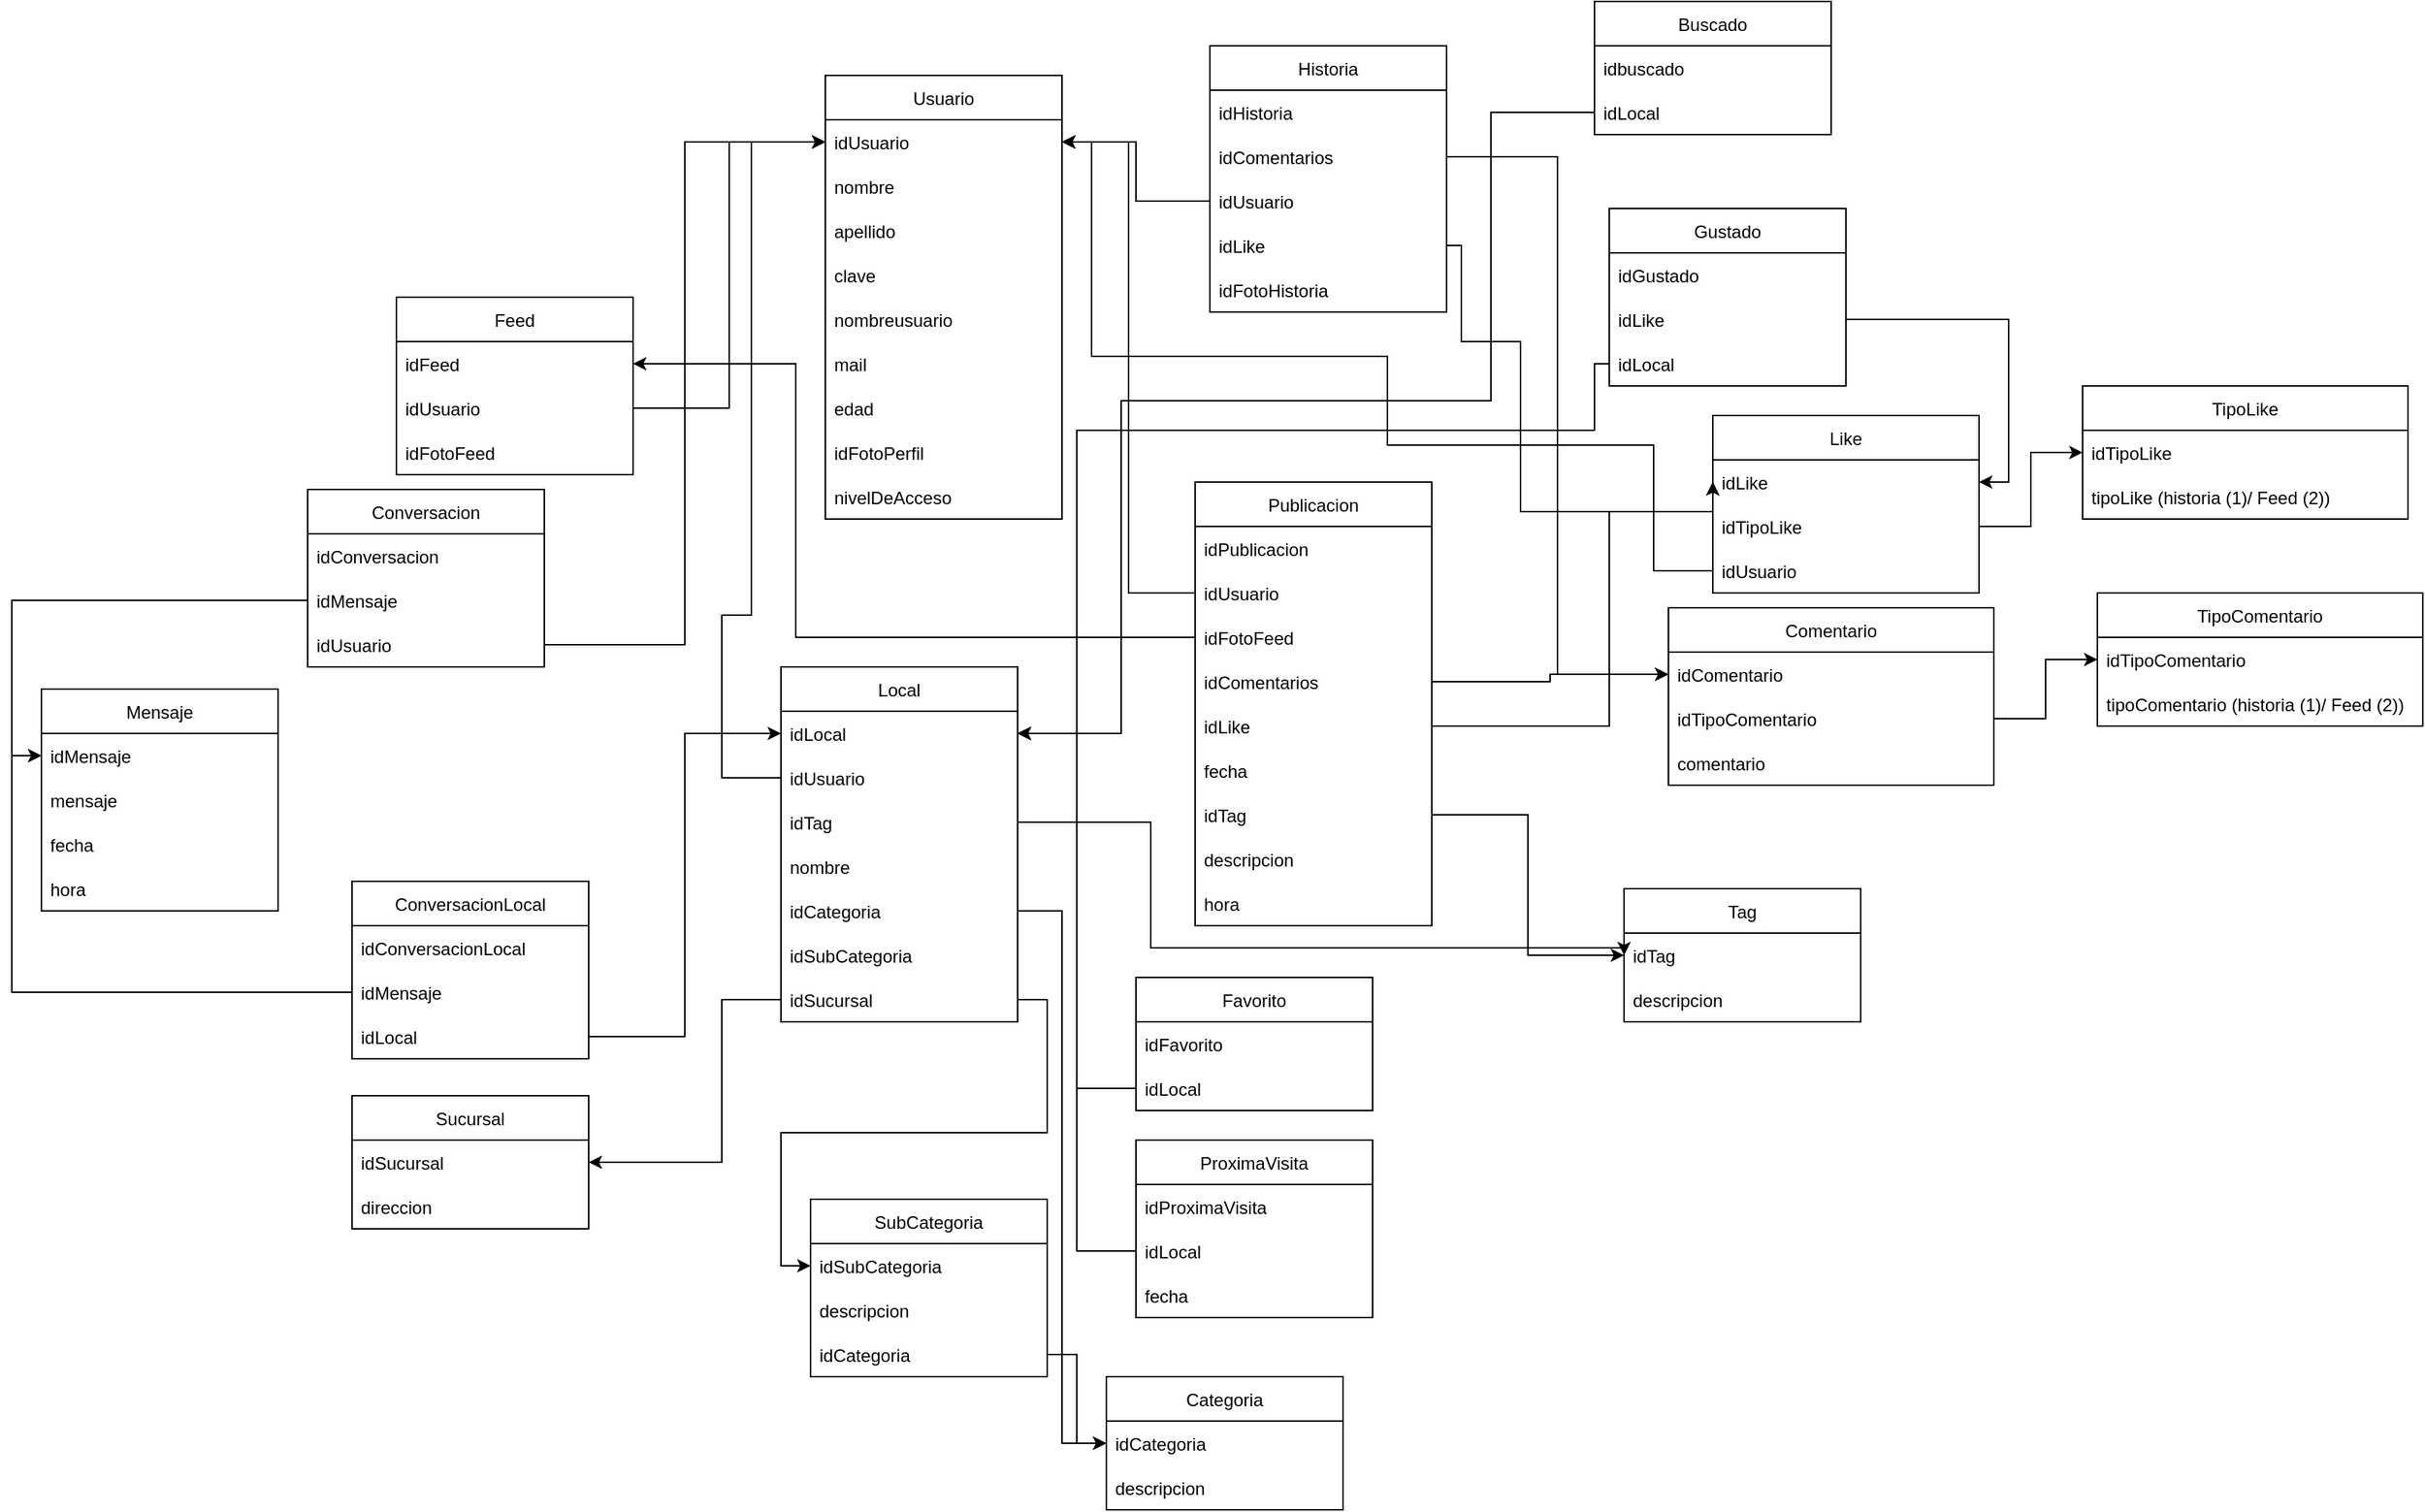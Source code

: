 <mxfile version="20.1.1" type="device"><diagram name="Page-1" id="c4acf3e9-155e-7222-9cf6-157b1a14988f"><mxGraphModel dx="2080" dy="1679" grid="1" gridSize="10" guides="1" tooltips="1" connect="1" arrows="1" fold="1" page="1" pageScale="1" pageWidth="850" pageHeight="1100" background="none" math="0" shadow="0"><root><mxCell id="0"/><mxCell id="1" parent="0"/><mxCell id="tWkPg1-brCucs8bL6KM5-1" value="Usuario" style="swimlane;fontStyle=0;childLayout=stackLayout;horizontal=1;startSize=30;horizontalStack=0;resizeParent=1;resizeParentMax=0;resizeLast=0;collapsible=1;marginBottom=0;" parent="1" vertex="1"><mxGeometry x="40" y="-1040" width="160" height="300" as="geometry"><mxRectangle x="350" y="-60" width="120" height="30" as="alternateBounds"/></mxGeometry></mxCell><mxCell id="tWkPg1-brCucs8bL6KM5-8" value="idUsuario" style="text;strokeColor=none;fillColor=none;align=left;verticalAlign=middle;spacingLeft=4;spacingRight=4;overflow=hidden;points=[[0,0.5],[1,0.5]];portConstraint=eastwest;rotatable=0;" parent="tWkPg1-brCucs8bL6KM5-1" vertex="1"><mxGeometry y="30" width="160" height="30" as="geometry"/></mxCell><mxCell id="tWkPg1-brCucs8bL6KM5-2" value="nombre" style="text;strokeColor=none;fillColor=none;align=left;verticalAlign=middle;spacingLeft=4;spacingRight=4;overflow=hidden;points=[[0,0.5],[1,0.5]];portConstraint=eastwest;rotatable=0;" parent="tWkPg1-brCucs8bL6KM5-1" vertex="1"><mxGeometry y="60" width="160" height="30" as="geometry"/></mxCell><mxCell id="tWkPg1-brCucs8bL6KM5-3" value="apellido" style="text;strokeColor=none;fillColor=none;align=left;verticalAlign=middle;spacingLeft=4;spacingRight=4;overflow=hidden;points=[[0,0.5],[1,0.5]];portConstraint=eastwest;rotatable=0;" parent="tWkPg1-brCucs8bL6KM5-1" vertex="1"><mxGeometry y="90" width="160" height="30" as="geometry"/></mxCell><mxCell id="tWkPg1-brCucs8bL6KM5-5" value="clave" style="text;strokeColor=none;fillColor=none;align=left;verticalAlign=middle;spacingLeft=4;spacingRight=4;overflow=hidden;points=[[0,0.5],[1,0.5]];portConstraint=eastwest;rotatable=0;" parent="tWkPg1-brCucs8bL6KM5-1" vertex="1"><mxGeometry y="120" width="160" height="30" as="geometry"/></mxCell><mxCell id="tWkPg1-brCucs8bL6KM5-6" value="nombreusuario" style="text;strokeColor=none;fillColor=none;align=left;verticalAlign=middle;spacingLeft=4;spacingRight=4;overflow=hidden;points=[[0,0.5],[1,0.5]];portConstraint=eastwest;rotatable=0;" parent="tWkPg1-brCucs8bL6KM5-1" vertex="1"><mxGeometry y="150" width="160" height="30" as="geometry"/></mxCell><mxCell id="tWkPg1-brCucs8bL6KM5-16" value="mail" style="text;strokeColor=none;fillColor=none;align=left;verticalAlign=middle;spacingLeft=4;spacingRight=4;overflow=hidden;points=[[0,0.5],[1,0.5]];portConstraint=eastwest;rotatable=0;" parent="tWkPg1-brCucs8bL6KM5-1" vertex="1"><mxGeometry y="180" width="160" height="30" as="geometry"/></mxCell><mxCell id="tWkPg1-brCucs8bL6KM5-155" value="edad" style="text;strokeColor=none;fillColor=none;align=left;verticalAlign=middle;spacingLeft=4;spacingRight=4;overflow=hidden;points=[[0,0.5],[1,0.5]];portConstraint=eastwest;rotatable=0;" parent="tWkPg1-brCucs8bL6KM5-1" vertex="1"><mxGeometry y="210" width="160" height="30" as="geometry"/></mxCell><mxCell id="tWkPg1-brCucs8bL6KM5-84" value="idFotoPerfil" style="text;strokeColor=none;fillColor=none;align=left;verticalAlign=middle;spacingLeft=4;spacingRight=4;overflow=hidden;points=[[0,0.5],[1,0.5]];portConstraint=eastwest;rotatable=0;" parent="tWkPg1-brCucs8bL6KM5-1" vertex="1"><mxGeometry y="240" width="160" height="30" as="geometry"/></mxCell><mxCell id="tWkPg1-brCucs8bL6KM5-17" value="nivelDeAcceso" style="text;strokeColor=none;fillColor=none;align=left;verticalAlign=middle;spacingLeft=4;spacingRight=4;overflow=hidden;points=[[0,0.5],[1,0.5]];portConstraint=eastwest;rotatable=0;" parent="tWkPg1-brCucs8bL6KM5-1" vertex="1"><mxGeometry y="270" width="160" height="30" as="geometry"/></mxCell><mxCell id="tWkPg1-brCucs8bL6KM5-9" value="Local" style="swimlane;fontStyle=0;childLayout=stackLayout;horizontal=1;startSize=30;horizontalStack=0;resizeParent=1;resizeParentMax=0;resizeLast=0;collapsible=1;marginBottom=0;" parent="1" vertex="1"><mxGeometry x="10" y="-640" width="160" height="240" as="geometry"><mxRectangle x="350" y="-60" width="120" height="30" as="alternateBounds"/></mxGeometry></mxCell><mxCell id="tWkPg1-brCucs8bL6KM5-10" value="idLocal" style="text;strokeColor=none;fillColor=none;align=left;verticalAlign=middle;spacingLeft=4;spacingRight=4;overflow=hidden;points=[[0,0.5],[1,0.5]];portConstraint=eastwest;rotatable=0;" parent="tWkPg1-brCucs8bL6KM5-9" vertex="1"><mxGeometry y="30" width="160" height="30" as="geometry"/></mxCell><mxCell id="tWkPg1-brCucs8bL6KM5-13" value="idUsuario" style="text;strokeColor=none;fillColor=none;align=left;verticalAlign=middle;spacingLeft=4;spacingRight=4;overflow=hidden;points=[[0,0.5],[1,0.5]];portConstraint=eastwest;rotatable=0;" parent="tWkPg1-brCucs8bL6KM5-9" vertex="1"><mxGeometry y="60" width="160" height="30" as="geometry"/></mxCell><mxCell id="tWkPg1-brCucs8bL6KM5-79" value="idTag" style="text;strokeColor=none;fillColor=none;align=left;verticalAlign=middle;spacingLeft=4;spacingRight=4;overflow=hidden;points=[[0,0.5],[1,0.5]];portConstraint=eastwest;rotatable=0;" parent="tWkPg1-brCucs8bL6KM5-9" vertex="1"><mxGeometry y="90" width="160" height="30" as="geometry"/></mxCell><mxCell id="tWkPg1-brCucs8bL6KM5-11" value="nombre" style="text;strokeColor=none;fillColor=none;align=left;verticalAlign=middle;spacingLeft=4;spacingRight=4;overflow=hidden;points=[[0,0.5],[1,0.5]];portConstraint=eastwest;rotatable=0;" parent="tWkPg1-brCucs8bL6KM5-9" vertex="1"><mxGeometry y="120" width="160" height="30" as="geometry"/></mxCell><mxCell id="tWkPg1-brCucs8bL6KM5-14" value="idCategoria" style="text;strokeColor=none;fillColor=none;align=left;verticalAlign=middle;spacingLeft=4;spacingRight=4;overflow=hidden;points=[[0,0.5],[1,0.5]];portConstraint=eastwest;rotatable=0;" parent="tWkPg1-brCucs8bL6KM5-9" vertex="1"><mxGeometry y="150" width="160" height="30" as="geometry"/></mxCell><mxCell id="tWkPg1-brCucs8bL6KM5-138" value="idSubCategoria" style="text;strokeColor=none;fillColor=none;align=left;verticalAlign=middle;spacingLeft=4;spacingRight=4;overflow=hidden;points=[[0,0.5],[1,0.5]];portConstraint=eastwest;rotatable=0;" parent="tWkPg1-brCucs8bL6KM5-9" vertex="1"><mxGeometry y="180" width="160" height="30" as="geometry"/></mxCell><mxCell id="tWkPg1-brCucs8bL6KM5-15" value="idSucursal" style="text;strokeColor=none;fillColor=none;align=left;verticalAlign=middle;spacingLeft=4;spacingRight=4;overflow=hidden;points=[[0,0.5],[1,0.5]];portConstraint=eastwest;rotatable=0;" parent="tWkPg1-brCucs8bL6KM5-9" vertex="1"><mxGeometry y="210" width="160" height="30" as="geometry"/></mxCell><mxCell id="tWkPg1-brCucs8bL6KM5-20" value="Publicacion" style="swimlane;fontStyle=0;childLayout=stackLayout;horizontal=1;startSize=30;horizontalStack=0;resizeParent=1;resizeParentMax=0;resizeLast=0;collapsible=1;marginBottom=0;" parent="1" vertex="1"><mxGeometry x="290" y="-765" width="160" height="300" as="geometry"><mxRectangle x="350" y="-60" width="120" height="30" as="alternateBounds"/></mxGeometry></mxCell><mxCell id="tWkPg1-brCucs8bL6KM5-21" value="idPublicacion" style="text;strokeColor=none;fillColor=none;align=left;verticalAlign=middle;spacingLeft=4;spacingRight=4;overflow=hidden;points=[[0,0.5],[1,0.5]];portConstraint=eastwest;rotatable=0;" parent="tWkPg1-brCucs8bL6KM5-20" vertex="1"><mxGeometry y="30" width="160" height="30" as="geometry"/></mxCell><mxCell id="tWkPg1-brCucs8bL6KM5-46" value="idUsuario" style="text;strokeColor=none;fillColor=none;align=left;verticalAlign=middle;spacingLeft=4;spacingRight=4;overflow=hidden;points=[[0,0.5],[1,0.5]];portConstraint=eastwest;rotatable=0;" parent="tWkPg1-brCucs8bL6KM5-20" vertex="1"><mxGeometry y="60" width="160" height="30" as="geometry"/></mxCell><mxCell id="tWkPg1-brCucs8bL6KM5-27" value="idFotoFeed" style="text;strokeColor=none;fillColor=none;align=left;verticalAlign=middle;spacingLeft=4;spacingRight=4;overflow=hidden;points=[[0,0.5],[1,0.5]];portConstraint=eastwest;rotatable=0;" parent="tWkPg1-brCucs8bL6KM5-20" vertex="1"><mxGeometry y="90" width="160" height="30" as="geometry"/></mxCell><mxCell id="tWkPg1-brCucs8bL6KM5-23" value="idComentarios" style="text;strokeColor=none;fillColor=none;align=left;verticalAlign=middle;spacingLeft=4;spacingRight=4;overflow=hidden;points=[[0,0.5],[1,0.5]];portConstraint=eastwest;rotatable=0;" parent="tWkPg1-brCucs8bL6KM5-20" vertex="1"><mxGeometry y="120" width="160" height="30" as="geometry"/></mxCell><mxCell id="tWkPg1-brCucs8bL6KM5-24" value="idLike" style="text;strokeColor=none;fillColor=none;align=left;verticalAlign=middle;spacingLeft=4;spacingRight=4;overflow=hidden;points=[[0,0.5],[1,0.5]];portConstraint=eastwest;rotatable=0;" parent="tWkPg1-brCucs8bL6KM5-20" vertex="1"><mxGeometry y="150" width="160" height="30" as="geometry"/></mxCell><mxCell id="tWkPg1-brCucs8bL6KM5-77" value="fecha" style="text;strokeColor=none;fillColor=none;align=left;verticalAlign=middle;spacingLeft=4;spacingRight=4;overflow=hidden;points=[[0,0.5],[1,0.5]];portConstraint=eastwest;rotatable=0;" parent="tWkPg1-brCucs8bL6KM5-20" vertex="1"><mxGeometry y="180" width="160" height="30" as="geometry"/></mxCell><mxCell id="tWkPg1-brCucs8bL6KM5-78" value="idTag" style="text;strokeColor=none;fillColor=none;align=left;verticalAlign=middle;spacingLeft=4;spacingRight=4;overflow=hidden;points=[[0,0.5],[1,0.5]];portConstraint=eastwest;rotatable=0;" parent="tWkPg1-brCucs8bL6KM5-20" vertex="1"><mxGeometry y="210" width="160" height="30" as="geometry"/></mxCell><mxCell id="Tu9UJeQKP8LMNkedHeLj-1" value="descripcion" style="text;strokeColor=none;fillColor=none;align=left;verticalAlign=middle;spacingLeft=4;spacingRight=4;overflow=hidden;points=[[0,0.5],[1,0.5]];portConstraint=eastwest;rotatable=0;" vertex="1" parent="tWkPg1-brCucs8bL6KM5-20"><mxGeometry y="240" width="160" height="30" as="geometry"/></mxCell><mxCell id="tWkPg1-brCucs8bL6KM5-76" value="hora" style="text;strokeColor=none;fillColor=none;align=left;verticalAlign=middle;spacingLeft=4;spacingRight=4;overflow=hidden;points=[[0,0.5],[1,0.5]];portConstraint=eastwest;rotatable=0;" parent="tWkPg1-brCucs8bL6KM5-20" vertex="1"><mxGeometry y="270" width="160" height="30" as="geometry"/></mxCell><mxCell id="tWkPg1-brCucs8bL6KM5-28" value="Historia" style="swimlane;fontStyle=0;childLayout=stackLayout;horizontal=1;startSize=30;horizontalStack=0;resizeParent=1;resizeParentMax=0;resizeLast=0;collapsible=1;marginBottom=0;" parent="1" vertex="1"><mxGeometry x="300" y="-1060" width="160" height="180" as="geometry"><mxRectangle x="350" y="-60" width="120" height="30" as="alternateBounds"/></mxGeometry></mxCell><mxCell id="tWkPg1-brCucs8bL6KM5-29" value="idHistoria" style="text;strokeColor=none;fillColor=none;align=left;verticalAlign=middle;spacingLeft=4;spacingRight=4;overflow=hidden;points=[[0,0.5],[1,0.5]];portConstraint=eastwest;rotatable=0;" parent="tWkPg1-brCucs8bL6KM5-28" vertex="1"><mxGeometry y="30" width="160" height="30" as="geometry"/></mxCell><mxCell id="tWkPg1-brCucs8bL6KM5-30" value="idComentarios" style="text;strokeColor=none;fillColor=none;align=left;verticalAlign=middle;spacingLeft=4;spacingRight=4;overflow=hidden;points=[[0,0.5],[1,0.5]];portConstraint=eastwest;rotatable=0;" parent="tWkPg1-brCucs8bL6KM5-28" vertex="1"><mxGeometry y="60" width="160" height="30" as="geometry"/></mxCell><mxCell id="tWkPg1-brCucs8bL6KM5-32" value="idUsuario" style="text;strokeColor=none;fillColor=none;align=left;verticalAlign=middle;spacingLeft=4;spacingRight=4;overflow=hidden;points=[[0,0.5],[1,0.5]];portConstraint=eastwest;rotatable=0;" parent="tWkPg1-brCucs8bL6KM5-28" vertex="1"><mxGeometry y="90" width="160" height="30" as="geometry"/></mxCell><mxCell id="tWkPg1-brCucs8bL6KM5-47" value="idLike" style="text;strokeColor=none;fillColor=none;align=left;verticalAlign=middle;spacingLeft=4;spacingRight=4;overflow=hidden;points=[[0,0.5],[1,0.5]];portConstraint=eastwest;rotatable=0;" parent="tWkPg1-brCucs8bL6KM5-28" vertex="1"><mxGeometry y="120" width="160" height="30" as="geometry"/></mxCell><mxCell id="tWkPg1-brCucs8bL6KM5-36" value="idFotoHistoria" style="text;strokeColor=none;fillColor=none;align=left;verticalAlign=middle;spacingLeft=4;spacingRight=4;overflow=hidden;points=[[0,0.5],[1,0.5]];portConstraint=eastwest;rotatable=0;" parent="tWkPg1-brCucs8bL6KM5-28" vertex="1"><mxGeometry y="150" width="160" height="30" as="geometry"/></mxCell><mxCell id="tWkPg1-brCucs8bL6KM5-37" value="Favorito" style="swimlane;fontStyle=0;childLayout=stackLayout;horizontal=1;startSize=30;horizontalStack=0;resizeParent=1;resizeParentMax=0;resizeLast=0;collapsible=1;marginBottom=0;" parent="1" vertex="1"><mxGeometry x="250" y="-430" width="160" height="90" as="geometry"><mxRectangle x="350" y="-60" width="120" height="30" as="alternateBounds"/></mxGeometry></mxCell><mxCell id="tWkPg1-brCucs8bL6KM5-38" value="idFavorito" style="text;strokeColor=none;fillColor=none;align=left;verticalAlign=middle;spacingLeft=4;spacingRight=4;overflow=hidden;points=[[0,0.5],[1,0.5]];portConstraint=eastwest;rotatable=0;" parent="tWkPg1-brCucs8bL6KM5-37" vertex="1"><mxGeometry y="30" width="160" height="30" as="geometry"/></mxCell><mxCell id="tWkPg1-brCucs8bL6KM5-39" value="idLocal" style="text;strokeColor=none;fillColor=none;align=left;verticalAlign=middle;spacingLeft=4;spacingRight=4;overflow=hidden;points=[[0,0.5],[1,0.5]];portConstraint=eastwest;rotatable=0;" parent="tWkPg1-brCucs8bL6KM5-37" vertex="1"><mxGeometry y="60" width="160" height="30" as="geometry"/></mxCell><mxCell id="tWkPg1-brCucs8bL6KM5-48" value="Like" style="swimlane;fontStyle=0;childLayout=stackLayout;horizontal=1;startSize=30;horizontalStack=0;resizeParent=1;resizeParentMax=0;resizeLast=0;collapsible=1;marginBottom=0;" parent="1" vertex="1"><mxGeometry x="640" y="-810" width="180" height="120" as="geometry"><mxRectangle x="350" y="-60" width="120" height="30" as="alternateBounds"/></mxGeometry></mxCell><mxCell id="tWkPg1-brCucs8bL6KM5-49" value="idLike" style="text;strokeColor=none;fillColor=none;align=left;verticalAlign=middle;spacingLeft=4;spacingRight=4;overflow=hidden;points=[[0,0.5],[1,0.5]];portConstraint=eastwest;rotatable=0;" parent="tWkPg1-brCucs8bL6KM5-48" vertex="1"><mxGeometry y="30" width="180" height="30" as="geometry"/></mxCell><mxCell id="tWkPg1-brCucs8bL6KM5-53" value="idTipoLike" style="text;strokeColor=none;fillColor=none;align=left;verticalAlign=middle;spacingLeft=4;spacingRight=4;overflow=hidden;points=[[0,0.5],[1,0.5]];portConstraint=eastwest;rotatable=0;" parent="tWkPg1-brCucs8bL6KM5-48" vertex="1"><mxGeometry y="60" width="180" height="30" as="geometry"/></mxCell><mxCell id="Tu9UJeQKP8LMNkedHeLj-5" value="idUsuario" style="text;strokeColor=none;fillColor=none;align=left;verticalAlign=middle;spacingLeft=4;spacingRight=4;overflow=hidden;points=[[0,0.5],[1,0.5]];portConstraint=eastwest;rotatable=0;" vertex="1" parent="tWkPg1-brCucs8bL6KM5-48"><mxGeometry y="90" width="180" height="30" as="geometry"/></mxCell><mxCell id="tWkPg1-brCucs8bL6KM5-54" value="Comentario" style="swimlane;fontStyle=0;childLayout=stackLayout;horizontal=1;startSize=30;horizontalStack=0;resizeParent=1;resizeParentMax=0;resizeLast=0;collapsible=1;marginBottom=0;" parent="1" vertex="1"><mxGeometry x="610" y="-680" width="220" height="120" as="geometry"><mxRectangle x="350" y="-60" width="120" height="30" as="alternateBounds"/></mxGeometry></mxCell><mxCell id="tWkPg1-brCucs8bL6KM5-55" value="idComentario" style="text;strokeColor=none;fillColor=none;align=left;verticalAlign=middle;spacingLeft=4;spacingRight=4;overflow=hidden;points=[[0,0.5],[1,0.5]];portConstraint=eastwest;rotatable=0;" parent="tWkPg1-brCucs8bL6KM5-54" vertex="1"><mxGeometry y="30" width="220" height="30" as="geometry"/></mxCell><mxCell id="tWkPg1-brCucs8bL6KM5-110" value="idTipoComentario" style="text;strokeColor=none;fillColor=none;align=left;verticalAlign=middle;spacingLeft=4;spacingRight=4;overflow=hidden;points=[[0,0.5],[1,0.5]];portConstraint=eastwest;rotatable=0;" parent="tWkPg1-brCucs8bL6KM5-54" vertex="1"><mxGeometry y="60" width="220" height="30" as="geometry"/></mxCell><mxCell id="tWkPg1-brCucs8bL6KM5-116" value="comentario" style="text;strokeColor=none;fillColor=none;align=left;verticalAlign=middle;spacingLeft=4;spacingRight=4;overflow=hidden;points=[[0,0.5],[1,0.5]];portConstraint=eastwest;rotatable=0;" parent="tWkPg1-brCucs8bL6KM5-54" vertex="1"><mxGeometry y="90" width="220" height="30" as="geometry"/></mxCell><mxCell id="tWkPg1-brCucs8bL6KM5-57" value="Mensaje" style="swimlane;fontStyle=0;childLayout=stackLayout;horizontal=1;startSize=30;horizontalStack=0;resizeParent=1;resizeParentMax=0;resizeLast=0;collapsible=1;marginBottom=0;" parent="1" vertex="1"><mxGeometry x="-490" y="-625" width="160" height="150" as="geometry"><mxRectangle x="350" y="-60" width="120" height="30" as="alternateBounds"/></mxGeometry></mxCell><mxCell id="tWkPg1-brCucs8bL6KM5-58" value="idMensaje" style="text;strokeColor=none;fillColor=none;align=left;verticalAlign=middle;spacingLeft=4;spacingRight=4;overflow=hidden;points=[[0,0.5],[1,0.5]];portConstraint=eastwest;rotatable=0;" parent="tWkPg1-brCucs8bL6KM5-57" vertex="1"><mxGeometry y="30" width="160" height="30" as="geometry"/></mxCell><mxCell id="Tu9UJeQKP8LMNkedHeLj-7" value="mensaje" style="text;strokeColor=none;fillColor=none;align=left;verticalAlign=middle;spacingLeft=4;spacingRight=4;overflow=hidden;points=[[0,0.5],[1,0.5]];portConstraint=eastwest;rotatable=0;" vertex="1" parent="tWkPg1-brCucs8bL6KM5-57"><mxGeometry y="60" width="160" height="30" as="geometry"/></mxCell><mxCell id="Tu9UJeQKP8LMNkedHeLj-8" value="fecha" style="text;strokeColor=none;fillColor=none;align=left;verticalAlign=middle;spacingLeft=4;spacingRight=4;overflow=hidden;points=[[0,0.5],[1,0.5]];portConstraint=eastwest;rotatable=0;" vertex="1" parent="tWkPg1-brCucs8bL6KM5-57"><mxGeometry y="90" width="160" height="30" as="geometry"/></mxCell><mxCell id="tWkPg1-brCucs8bL6KM5-59" value="hora" style="text;strokeColor=none;fillColor=none;align=left;verticalAlign=middle;spacingLeft=4;spacingRight=4;overflow=hidden;points=[[0,0.5],[1,0.5]];portConstraint=eastwest;rotatable=0;" parent="tWkPg1-brCucs8bL6KM5-57" vertex="1"><mxGeometry y="120" width="160" height="30" as="geometry"/></mxCell><mxCell id="tWkPg1-brCucs8bL6KM5-64" value="Conversacion" style="swimlane;fontStyle=0;childLayout=stackLayout;horizontal=1;startSize=30;horizontalStack=0;resizeParent=1;resizeParentMax=0;resizeLast=0;collapsible=1;marginBottom=0;" parent="1" vertex="1"><mxGeometry x="-310" y="-760" width="160" height="120" as="geometry"><mxRectangle x="350" y="-60" width="120" height="30" as="alternateBounds"/></mxGeometry></mxCell><mxCell id="tWkPg1-brCucs8bL6KM5-65" value="idConversacion" style="text;strokeColor=none;fillColor=none;align=left;verticalAlign=middle;spacingLeft=4;spacingRight=4;overflow=hidden;points=[[0,0.5],[1,0.5]];portConstraint=eastwest;rotatable=0;" parent="tWkPg1-brCucs8bL6KM5-64" vertex="1"><mxGeometry y="30" width="160" height="30" as="geometry"/></mxCell><mxCell id="tWkPg1-brCucs8bL6KM5-67" value="idMensaje" style="text;strokeColor=none;fillColor=none;align=left;verticalAlign=middle;spacingLeft=4;spacingRight=4;overflow=hidden;points=[[0,0.5],[1,0.5]];portConstraint=eastwest;rotatable=0;" parent="tWkPg1-brCucs8bL6KM5-64" vertex="1"><mxGeometry y="60" width="160" height="30" as="geometry"/></mxCell><mxCell id="tWkPg1-brCucs8bL6KM5-66" value="idUsuario" style="text;strokeColor=none;fillColor=none;align=left;verticalAlign=middle;spacingLeft=4;spacingRight=4;overflow=hidden;points=[[0,0.5],[1,0.5]];portConstraint=eastwest;rotatable=0;" parent="tWkPg1-brCucs8bL6KM5-64" vertex="1"><mxGeometry y="90" width="160" height="30" as="geometry"/></mxCell><mxCell id="tWkPg1-brCucs8bL6KM5-68" value="ConversacionLocal" style="swimlane;fontStyle=0;childLayout=stackLayout;horizontal=1;startSize=30;horizontalStack=0;resizeParent=1;resizeParentMax=0;resizeLast=0;collapsible=1;marginBottom=0;" parent="1" vertex="1"><mxGeometry x="-280" y="-495" width="160" height="120" as="geometry"><mxRectangle x="350" y="-60" width="120" height="30" as="alternateBounds"/></mxGeometry></mxCell><mxCell id="tWkPg1-brCucs8bL6KM5-69" value="idConversacionLocal" style="text;strokeColor=none;fillColor=none;align=left;verticalAlign=middle;spacingLeft=4;spacingRight=4;overflow=hidden;points=[[0,0.5],[1,0.5]];portConstraint=eastwest;rotatable=0;" parent="tWkPg1-brCucs8bL6KM5-68" vertex="1"><mxGeometry y="30" width="160" height="30" as="geometry"/></mxCell><mxCell id="tWkPg1-brCucs8bL6KM5-70" value="idMensaje" style="text;strokeColor=none;fillColor=none;align=left;verticalAlign=middle;spacingLeft=4;spacingRight=4;overflow=hidden;points=[[0,0.5],[1,0.5]];portConstraint=eastwest;rotatable=0;" parent="tWkPg1-brCucs8bL6KM5-68" vertex="1"><mxGeometry y="60" width="160" height="30" as="geometry"/></mxCell><mxCell id="tWkPg1-brCucs8bL6KM5-71" value="idLocal" style="text;strokeColor=none;fillColor=none;align=left;verticalAlign=middle;spacingLeft=4;spacingRight=4;overflow=hidden;points=[[0,0.5],[1,0.5]];portConstraint=eastwest;rotatable=0;" parent="tWkPg1-brCucs8bL6KM5-68" vertex="1"><mxGeometry y="90" width="160" height="30" as="geometry"/></mxCell><mxCell id="tWkPg1-brCucs8bL6KM5-72" value="ProximaVisita" style="swimlane;fontStyle=0;childLayout=stackLayout;horizontal=1;startSize=30;horizontalStack=0;resizeParent=1;resizeParentMax=0;resizeLast=0;collapsible=1;marginBottom=0;" parent="1" vertex="1"><mxGeometry x="250" y="-320" width="160" height="120" as="geometry"><mxRectangle x="350" y="-60" width="120" height="30" as="alternateBounds"/></mxGeometry></mxCell><mxCell id="tWkPg1-brCucs8bL6KM5-73" value="idProximaVisita" style="text;strokeColor=none;fillColor=none;align=left;verticalAlign=middle;spacingLeft=4;spacingRight=4;overflow=hidden;points=[[0,0.5],[1,0.5]];portConstraint=eastwest;rotatable=0;" parent="tWkPg1-brCucs8bL6KM5-72" vertex="1"><mxGeometry y="30" width="160" height="30" as="geometry"/></mxCell><mxCell id="tWkPg1-brCucs8bL6KM5-74" value="idLocal" style="text;strokeColor=none;fillColor=none;align=left;verticalAlign=middle;spacingLeft=4;spacingRight=4;overflow=hidden;points=[[0,0.5],[1,0.5]];portConstraint=eastwest;rotatable=0;" parent="tWkPg1-brCucs8bL6KM5-72" vertex="1"><mxGeometry y="60" width="160" height="30" as="geometry"/></mxCell><mxCell id="tWkPg1-brCucs8bL6KM5-75" value="fecha" style="text;strokeColor=none;fillColor=none;align=left;verticalAlign=middle;spacingLeft=4;spacingRight=4;overflow=hidden;points=[[0,0.5],[1,0.5]];portConstraint=eastwest;rotatable=0;" parent="tWkPg1-brCucs8bL6KM5-72" vertex="1"><mxGeometry y="90" width="160" height="30" as="geometry"/></mxCell><mxCell id="tWkPg1-brCucs8bL6KM5-80" value="Feed" style="swimlane;fontStyle=0;childLayout=stackLayout;horizontal=1;startSize=30;horizontalStack=0;resizeParent=1;resizeParentMax=0;resizeLast=0;collapsible=1;marginBottom=0;" parent="1" vertex="1"><mxGeometry x="-250" y="-890" width="160" height="120" as="geometry"><mxRectangle x="350" y="-60" width="120" height="30" as="alternateBounds"/></mxGeometry></mxCell><mxCell id="tWkPg1-brCucs8bL6KM5-81" value="idFeed" style="text;strokeColor=none;fillColor=none;align=left;verticalAlign=middle;spacingLeft=4;spacingRight=4;overflow=hidden;points=[[0,0.5],[1,0.5]];portConstraint=eastwest;rotatable=0;" parent="tWkPg1-brCucs8bL6KM5-80" vertex="1"><mxGeometry y="30" width="160" height="30" as="geometry"/></mxCell><mxCell id="tWkPg1-brCucs8bL6KM5-82" value="idUsuario" style="text;strokeColor=none;fillColor=none;align=left;verticalAlign=middle;spacingLeft=4;spacingRight=4;overflow=hidden;points=[[0,0.5],[1,0.5]];portConstraint=eastwest;rotatable=0;" parent="tWkPg1-brCucs8bL6KM5-80" vertex="1"><mxGeometry y="60" width="160" height="30" as="geometry"/></mxCell><mxCell id="tWkPg1-brCucs8bL6KM5-85" value="idFotoFeed" style="text;strokeColor=none;fillColor=none;align=left;verticalAlign=middle;spacingLeft=4;spacingRight=4;overflow=hidden;points=[[0,0.5],[1,0.5]];portConstraint=eastwest;rotatable=0;" parent="tWkPg1-brCucs8bL6KM5-80" vertex="1"><mxGeometry y="90" width="160" height="30" as="geometry"/></mxCell><mxCell id="tWkPg1-brCucs8bL6KM5-86" value="Categoria" style="swimlane;fontStyle=0;childLayout=stackLayout;horizontal=1;startSize=30;horizontalStack=0;resizeParent=1;resizeParentMax=0;resizeLast=0;collapsible=1;marginBottom=0;" parent="1" vertex="1"><mxGeometry x="230" y="-160" width="160" height="90" as="geometry"><mxRectangle x="350" y="-60" width="120" height="30" as="alternateBounds"/></mxGeometry></mxCell><mxCell id="tWkPg1-brCucs8bL6KM5-87" value="idCategoria" style="text;strokeColor=none;fillColor=none;align=left;verticalAlign=middle;spacingLeft=4;spacingRight=4;overflow=hidden;points=[[0,0.5],[1,0.5]];portConstraint=eastwest;rotatable=0;" parent="tWkPg1-brCucs8bL6KM5-86" vertex="1"><mxGeometry y="30" width="160" height="30" as="geometry"/></mxCell><mxCell id="tWkPg1-brCucs8bL6KM5-88" value="descripcion" style="text;strokeColor=none;fillColor=none;align=left;verticalAlign=middle;spacingLeft=4;spacingRight=4;overflow=hidden;points=[[0,0.5],[1,0.5]];portConstraint=eastwest;rotatable=0;" parent="tWkPg1-brCucs8bL6KM5-86" vertex="1"><mxGeometry y="60" width="160" height="30" as="geometry"/></mxCell><mxCell id="tWkPg1-brCucs8bL6KM5-90" value="SubCategoria" style="swimlane;fontStyle=0;childLayout=stackLayout;horizontal=1;startSize=30;horizontalStack=0;resizeParent=1;resizeParentMax=0;resizeLast=0;collapsible=1;marginBottom=0;" parent="1" vertex="1"><mxGeometry x="30" y="-280" width="160" height="120" as="geometry"><mxRectangle x="350" y="-60" width="120" height="30" as="alternateBounds"/></mxGeometry></mxCell><mxCell id="tWkPg1-brCucs8bL6KM5-91" value="idSubCategoria" style="text;strokeColor=none;fillColor=none;align=left;verticalAlign=middle;spacingLeft=4;spacingRight=4;overflow=hidden;points=[[0,0.5],[1,0.5]];portConstraint=eastwest;rotatable=0;" parent="tWkPg1-brCucs8bL6KM5-90" vertex="1"><mxGeometry y="30" width="160" height="30" as="geometry"/></mxCell><mxCell id="tWkPg1-brCucs8bL6KM5-92" value="descripcion" style="text;strokeColor=none;fillColor=none;align=left;verticalAlign=middle;spacingLeft=4;spacingRight=4;overflow=hidden;points=[[0,0.5],[1,0.5]];portConstraint=eastwest;rotatable=0;" parent="tWkPg1-brCucs8bL6KM5-90" vertex="1"><mxGeometry y="60" width="160" height="30" as="geometry"/></mxCell><mxCell id="Tu9UJeQKP8LMNkedHeLj-2" value="idCategoria" style="text;strokeColor=none;fillColor=none;align=left;verticalAlign=middle;spacingLeft=4;spacingRight=4;overflow=hidden;points=[[0,0.5],[1,0.5]];portConstraint=eastwest;rotatable=0;" vertex="1" parent="tWkPg1-brCucs8bL6KM5-90"><mxGeometry y="90" width="160" height="30" as="geometry"/></mxCell><mxCell id="tWkPg1-brCucs8bL6KM5-93" style="edgeStyle=orthogonalEdgeStyle;rounded=0;orthogonalLoop=1;jettySize=auto;html=1;entryX=0;entryY=0.5;entryDx=0;entryDy=0;" parent="1" source="tWkPg1-brCucs8bL6KM5-67" target="tWkPg1-brCucs8bL6KM5-58" edge="1"><mxGeometry relative="1" as="geometry"/></mxCell><mxCell id="tWkPg1-brCucs8bL6KM5-94" style="edgeStyle=orthogonalEdgeStyle;rounded=0;orthogonalLoop=1;jettySize=auto;html=1;entryX=0;entryY=0.5;entryDx=0;entryDy=0;exitX=1;exitY=0.5;exitDx=0;exitDy=0;" parent="1" source="tWkPg1-brCucs8bL6KM5-66" target="tWkPg1-brCucs8bL6KM5-8" edge="1"><mxGeometry relative="1" as="geometry"/></mxCell><mxCell id="tWkPg1-brCucs8bL6KM5-95" style="edgeStyle=orthogonalEdgeStyle;rounded=0;orthogonalLoop=1;jettySize=auto;html=1;entryX=0;entryY=0.5;entryDx=0;entryDy=0;" parent="1" source="tWkPg1-brCucs8bL6KM5-14" target="tWkPg1-brCucs8bL6KM5-86" edge="1"><mxGeometry relative="1" as="geometry"/></mxCell><mxCell id="tWkPg1-brCucs8bL6KM5-96" style="edgeStyle=orthogonalEdgeStyle;rounded=0;orthogonalLoop=1;jettySize=auto;html=1;" parent="1" source="tWkPg1-brCucs8bL6KM5-15" target="tWkPg1-brCucs8bL6KM5-91" edge="1"><mxGeometry relative="1" as="geometry"/></mxCell><mxCell id="tWkPg1-brCucs8bL6KM5-97" style="edgeStyle=orthogonalEdgeStyle;rounded=0;orthogonalLoop=1;jettySize=auto;html=1;entryX=0;entryY=0.5;entryDx=0;entryDy=0;" parent="1" source="tWkPg1-brCucs8bL6KM5-13" target="tWkPg1-brCucs8bL6KM5-8" edge="1"><mxGeometry relative="1" as="geometry"><Array as="points"><mxPoint x="-30" y="-565"/><mxPoint x="-30" y="-675"/><mxPoint x="-10" y="-675"/><mxPoint x="-10" y="-995"/></Array></mxGeometry></mxCell><mxCell id="tWkPg1-brCucs8bL6KM5-98" style="edgeStyle=orthogonalEdgeStyle;rounded=0;orthogonalLoop=1;jettySize=auto;html=1;entryX=1;entryY=0.5;entryDx=0;entryDy=0;" parent="1" source="tWkPg1-brCucs8bL6KM5-32" target="tWkPg1-brCucs8bL6KM5-8" edge="1"><mxGeometry relative="1" as="geometry"/></mxCell><mxCell id="tWkPg1-brCucs8bL6KM5-100" style="edgeStyle=orthogonalEdgeStyle;rounded=0;orthogonalLoop=1;jettySize=auto;html=1;entryX=0;entryY=0.5;entryDx=0;entryDy=0;exitX=1;exitY=0.5;exitDx=0;exitDy=0;" parent="1" source="tWkPg1-brCucs8bL6KM5-82" target="tWkPg1-brCucs8bL6KM5-8" edge="1"><mxGeometry relative="1" as="geometry"/></mxCell><mxCell id="tWkPg1-brCucs8bL6KM5-101" style="edgeStyle=orthogonalEdgeStyle;rounded=0;orthogonalLoop=1;jettySize=auto;html=1;" parent="1" source="tWkPg1-brCucs8bL6KM5-71" target="tWkPg1-brCucs8bL6KM5-10" edge="1"><mxGeometry relative="1" as="geometry"/></mxCell><mxCell id="tWkPg1-brCucs8bL6KM5-102" style="edgeStyle=orthogonalEdgeStyle;rounded=0;orthogonalLoop=1;jettySize=auto;html=1;entryX=0;entryY=0.5;entryDx=0;entryDy=0;" parent="1" source="tWkPg1-brCucs8bL6KM5-70" target="tWkPg1-brCucs8bL6KM5-58" edge="1"><mxGeometry relative="1" as="geometry"/></mxCell><mxCell id="tWkPg1-brCucs8bL6KM5-104" style="edgeStyle=orthogonalEdgeStyle;rounded=0;orthogonalLoop=1;jettySize=auto;html=1;entryX=0;entryY=0.5;entryDx=0;entryDy=0;" parent="1" source="tWkPg1-brCucs8bL6KM5-30" target="tWkPg1-brCucs8bL6KM5-55" edge="1"><mxGeometry relative="1" as="geometry"/></mxCell><mxCell id="tWkPg1-brCucs8bL6KM5-106" value="TipoComentario" style="swimlane;fontStyle=0;childLayout=stackLayout;horizontal=1;startSize=30;horizontalStack=0;resizeParent=1;resizeParentMax=0;resizeLast=0;collapsible=1;marginBottom=0;" parent="1" vertex="1"><mxGeometry x="900" y="-690" width="220" height="90" as="geometry"><mxRectangle x="350" y="-60" width="120" height="30" as="alternateBounds"/></mxGeometry></mxCell><mxCell id="tWkPg1-brCucs8bL6KM5-107" value="idTipoComentario" style="text;strokeColor=none;fillColor=none;align=left;verticalAlign=middle;spacingLeft=4;spacingRight=4;overflow=hidden;points=[[0,0.5],[1,0.5]];portConstraint=eastwest;rotatable=0;" parent="tWkPg1-brCucs8bL6KM5-106" vertex="1"><mxGeometry y="30" width="220" height="30" as="geometry"/></mxCell><mxCell id="tWkPg1-brCucs8bL6KM5-108" value="tipoComentario (historia (1)/ Feed (2))" style="text;strokeColor=none;fillColor=none;align=left;verticalAlign=middle;spacingLeft=4;spacingRight=4;overflow=hidden;points=[[0,0.5],[1,0.5]];portConstraint=eastwest;rotatable=0;" parent="tWkPg1-brCucs8bL6KM5-106" vertex="1"><mxGeometry y="60" width="220" height="30" as="geometry"/></mxCell><mxCell id="tWkPg1-brCucs8bL6KM5-109" style="edgeStyle=orthogonalEdgeStyle;rounded=0;orthogonalLoop=1;jettySize=auto;html=1;entryX=0;entryY=0.5;entryDx=0;entryDy=0;exitX=1;exitY=0.5;exitDx=0;exitDy=0;" parent="1" source="tWkPg1-brCucs8bL6KM5-110" target="tWkPg1-brCucs8bL6KM5-106" edge="1"><mxGeometry relative="1" as="geometry"/></mxCell><mxCell id="tWkPg1-brCucs8bL6KM5-111" value="TipoLike" style="swimlane;fontStyle=0;childLayout=stackLayout;horizontal=1;startSize=30;horizontalStack=0;resizeParent=1;resizeParentMax=0;resizeLast=0;collapsible=1;marginBottom=0;" parent="1" vertex="1"><mxGeometry x="890" y="-830" width="220" height="90" as="geometry"><mxRectangle x="350" y="-60" width="120" height="30" as="alternateBounds"/></mxGeometry></mxCell><mxCell id="tWkPg1-brCucs8bL6KM5-112" value="idTipoLike" style="text;strokeColor=none;fillColor=none;align=left;verticalAlign=middle;spacingLeft=4;spacingRight=4;overflow=hidden;points=[[0,0.5],[1,0.5]];portConstraint=eastwest;rotatable=0;" parent="tWkPg1-brCucs8bL6KM5-111" vertex="1"><mxGeometry y="30" width="220" height="30" as="geometry"/></mxCell><mxCell id="tWkPg1-brCucs8bL6KM5-113" value="tipoLike (historia (1)/ Feed (2))" style="text;strokeColor=none;fillColor=none;align=left;verticalAlign=middle;spacingLeft=4;spacingRight=4;overflow=hidden;points=[[0,0.5],[1,0.5]];portConstraint=eastwest;rotatable=0;" parent="tWkPg1-brCucs8bL6KM5-111" vertex="1"><mxGeometry y="60" width="220" height="30" as="geometry"/></mxCell><mxCell id="tWkPg1-brCucs8bL6KM5-114" value="" style="edgeStyle=orthogonalEdgeStyle;rounded=0;orthogonalLoop=1;jettySize=auto;html=1;entryX=0;entryY=0.5;entryDx=0;entryDy=0;" parent="1" source="tWkPg1-brCucs8bL6KM5-53" target="tWkPg1-brCucs8bL6KM5-112" edge="1"><mxGeometry relative="1" as="geometry"/></mxCell><mxCell id="tWkPg1-brCucs8bL6KM5-117" style="edgeStyle=orthogonalEdgeStyle;rounded=0;orthogonalLoop=1;jettySize=auto;html=1;entryX=0;entryY=0.5;entryDx=0;entryDy=0;" parent="1" source="tWkPg1-brCucs8bL6KM5-47" target="tWkPg1-brCucs8bL6KM5-49" edge="1"><mxGeometry relative="1" as="geometry"><Array as="points"><mxPoint x="470" y="-925"/><mxPoint x="470" y="-860"/><mxPoint x="510" y="-860"/><mxPoint x="510" y="-745"/></Array></mxGeometry></mxCell><mxCell id="tWkPg1-brCucs8bL6KM5-122" style="edgeStyle=orthogonalEdgeStyle;rounded=0;orthogonalLoop=1;jettySize=auto;html=1;entryX=0;entryY=0.5;entryDx=0;entryDy=0;" parent="1" source="tWkPg1-brCucs8bL6KM5-23" target="tWkPg1-brCucs8bL6KM5-55" edge="1"><mxGeometry relative="1" as="geometry"/></mxCell><mxCell id="tWkPg1-brCucs8bL6KM5-123" style="edgeStyle=orthogonalEdgeStyle;rounded=0;orthogonalLoop=1;jettySize=auto;html=1;" parent="1" source="tWkPg1-brCucs8bL6KM5-46" target="tWkPg1-brCucs8bL6KM5-8" edge="1"><mxGeometry relative="1" as="geometry"/></mxCell><mxCell id="tWkPg1-brCucs8bL6KM5-125" style="edgeStyle=orthogonalEdgeStyle;rounded=0;orthogonalLoop=1;jettySize=auto;html=1;exitX=0;exitY=0.5;exitDx=0;exitDy=0;" parent="1" source="tWkPg1-brCucs8bL6KM5-27" target="tWkPg1-brCucs8bL6KM5-81" edge="1"><mxGeometry relative="1" as="geometry"><Array as="points"><mxPoint x="20" y="-660"/><mxPoint x="20" y="-845"/></Array></mxGeometry></mxCell><mxCell id="tWkPg1-brCucs8bL6KM5-126" style="edgeStyle=orthogonalEdgeStyle;rounded=0;orthogonalLoop=1;jettySize=auto;html=1;entryX=0;entryY=0.5;entryDx=0;entryDy=0;" parent="1" source="tWkPg1-brCucs8bL6KM5-24" target="tWkPg1-brCucs8bL6KM5-49" edge="1"><mxGeometry relative="1" as="geometry"><Array as="points"><mxPoint x="570" y="-600"/><mxPoint x="570" y="-745"/></Array></mxGeometry></mxCell><mxCell id="tWkPg1-brCucs8bL6KM5-127" value="Tag" style="swimlane;fontStyle=0;childLayout=stackLayout;horizontal=1;startSize=30;horizontalStack=0;resizeParent=1;resizeParentMax=0;resizeLast=0;collapsible=1;marginBottom=0;" parent="1" vertex="1"><mxGeometry x="580" y="-490" width="160" height="90" as="geometry"><mxRectangle x="350" y="-60" width="120" height="30" as="alternateBounds"/></mxGeometry></mxCell><mxCell id="tWkPg1-brCucs8bL6KM5-128" value="idTag" style="text;strokeColor=none;fillColor=none;align=left;verticalAlign=middle;spacingLeft=4;spacingRight=4;overflow=hidden;points=[[0,0.5],[1,0.5]];portConstraint=eastwest;rotatable=0;" parent="tWkPg1-brCucs8bL6KM5-127" vertex="1"><mxGeometry y="30" width="160" height="30" as="geometry"/></mxCell><mxCell id="tWkPg1-brCucs8bL6KM5-129" value="descripcion" style="text;strokeColor=none;fillColor=none;align=left;verticalAlign=middle;spacingLeft=4;spacingRight=4;overflow=hidden;points=[[0,0.5],[1,0.5]];portConstraint=eastwest;rotatable=0;" parent="tWkPg1-brCucs8bL6KM5-127" vertex="1"><mxGeometry y="60" width="160" height="30" as="geometry"/></mxCell><mxCell id="tWkPg1-brCucs8bL6KM5-132" style="edgeStyle=orthogonalEdgeStyle;rounded=0;orthogonalLoop=1;jettySize=auto;html=1;entryX=0;entryY=0.5;entryDx=0;entryDy=0;" parent="1" source="tWkPg1-brCucs8bL6KM5-79" target="tWkPg1-brCucs8bL6KM5-128" edge="1"><mxGeometry relative="1" as="geometry"><Array as="points"><mxPoint x="260" y="-535"/><mxPoint x="260" y="-450"/><mxPoint x="580" y="-450"/></Array></mxGeometry></mxCell><mxCell id="tWkPg1-brCucs8bL6KM5-133" style="edgeStyle=orthogonalEdgeStyle;rounded=0;orthogonalLoop=1;jettySize=auto;html=1;entryX=0;entryY=0.5;entryDx=0;entryDy=0;" parent="1" source="tWkPg1-brCucs8bL6KM5-78" target="tWkPg1-brCucs8bL6KM5-128" edge="1"><mxGeometry relative="1" as="geometry"/></mxCell><mxCell id="tWkPg1-brCucs8bL6KM5-134" value="Sucursal" style="swimlane;fontStyle=0;childLayout=stackLayout;horizontal=1;startSize=30;horizontalStack=0;resizeParent=1;resizeParentMax=0;resizeLast=0;collapsible=1;marginBottom=0;" parent="1" vertex="1"><mxGeometry x="-280" y="-350" width="160" height="90" as="geometry"><mxRectangle x="350" y="-60" width="120" height="30" as="alternateBounds"/></mxGeometry></mxCell><mxCell id="tWkPg1-brCucs8bL6KM5-135" value="idSucursal" style="text;strokeColor=none;fillColor=none;align=left;verticalAlign=middle;spacingLeft=4;spacingRight=4;overflow=hidden;points=[[0,0.5],[1,0.5]];portConstraint=eastwest;rotatable=0;" parent="tWkPg1-brCucs8bL6KM5-134" vertex="1"><mxGeometry y="30" width="160" height="30" as="geometry"/></mxCell><mxCell id="tWkPg1-brCucs8bL6KM5-136" value="direccion" style="text;strokeColor=none;fillColor=none;align=left;verticalAlign=middle;spacingLeft=4;spacingRight=4;overflow=hidden;points=[[0,0.5],[1,0.5]];portConstraint=eastwest;rotatable=0;" parent="tWkPg1-brCucs8bL6KM5-134" vertex="1"><mxGeometry y="60" width="160" height="30" as="geometry"/></mxCell><mxCell id="tWkPg1-brCucs8bL6KM5-139" style="edgeStyle=orthogonalEdgeStyle;rounded=0;orthogonalLoop=1;jettySize=auto;html=1;" parent="1" source="tWkPg1-brCucs8bL6KM5-15" target="tWkPg1-brCucs8bL6KM5-135" edge="1"><mxGeometry relative="1" as="geometry"><Array as="points"><mxPoint x="-30" y="-415"/><mxPoint x="-30" y="-305"/></Array></mxGeometry></mxCell><mxCell id="tWkPg1-brCucs8bL6KM5-140" value="Gustado" style="swimlane;fontStyle=0;childLayout=stackLayout;horizontal=1;startSize=30;horizontalStack=0;resizeParent=1;resizeParentMax=0;resizeLast=0;collapsible=1;marginBottom=0;" parent="1" vertex="1"><mxGeometry x="570" y="-950" width="160" height="120" as="geometry"><mxRectangle x="350" y="-60" width="120" height="30" as="alternateBounds"/></mxGeometry></mxCell><mxCell id="tWkPg1-brCucs8bL6KM5-141" value="idGustado" style="text;strokeColor=none;fillColor=none;align=left;verticalAlign=middle;spacingLeft=4;spacingRight=4;overflow=hidden;points=[[0,0.5],[1,0.5]];portConstraint=eastwest;rotatable=0;" parent="tWkPg1-brCucs8bL6KM5-140" vertex="1"><mxGeometry y="30" width="160" height="30" as="geometry"/></mxCell><mxCell id="tWkPg1-brCucs8bL6KM5-143" value="idLike" style="text;strokeColor=none;fillColor=none;align=left;verticalAlign=middle;spacingLeft=4;spacingRight=4;overflow=hidden;points=[[0,0.5],[1,0.5]];portConstraint=eastwest;rotatable=0;" parent="tWkPg1-brCucs8bL6KM5-140" vertex="1"><mxGeometry y="60" width="160" height="30" as="geometry"/></mxCell><mxCell id="tWkPg1-brCucs8bL6KM5-142" value="idLocal" style="text;strokeColor=none;fillColor=none;align=left;verticalAlign=middle;spacingLeft=4;spacingRight=4;overflow=hidden;points=[[0,0.5],[1,0.5]];portConstraint=eastwest;rotatable=0;" parent="tWkPg1-brCucs8bL6KM5-140" vertex="1"><mxGeometry y="90" width="160" height="30" as="geometry"/></mxCell><mxCell id="tWkPg1-brCucs8bL6KM5-146" style="edgeStyle=orthogonalEdgeStyle;rounded=0;orthogonalLoop=1;jettySize=auto;html=1;entryX=1;entryY=0.5;entryDx=0;entryDy=0;" parent="1" source="tWkPg1-brCucs8bL6KM5-143" target="tWkPg1-brCucs8bL6KM5-49" edge="1"><mxGeometry relative="1" as="geometry"/></mxCell><mxCell id="tWkPg1-brCucs8bL6KM5-147" style="edgeStyle=orthogonalEdgeStyle;rounded=0;orthogonalLoop=1;jettySize=auto;html=1;entryX=1;entryY=0.5;entryDx=0;entryDy=0;exitX=0;exitY=0.5;exitDx=0;exitDy=0;" parent="1" source="tWkPg1-brCucs8bL6KM5-142" target="tWkPg1-brCucs8bL6KM5-10" edge="1"><mxGeometry relative="1" as="geometry"><Array as="points"><mxPoint x="560" y="-845"/><mxPoint x="560" y="-800"/><mxPoint x="210" y="-800"/><mxPoint x="210" y="-595"/></Array></mxGeometry></mxCell><mxCell id="tWkPg1-brCucs8bL6KM5-148" style="edgeStyle=orthogonalEdgeStyle;rounded=0;orthogonalLoop=1;jettySize=auto;html=1;entryX=1;entryY=0.5;entryDx=0;entryDy=0;" parent="1" source="tWkPg1-brCucs8bL6KM5-39" target="tWkPg1-brCucs8bL6KM5-10" edge="1"><mxGeometry relative="1" as="geometry"/></mxCell><mxCell id="tWkPg1-brCucs8bL6KM5-149" style="edgeStyle=orthogonalEdgeStyle;rounded=0;orthogonalLoop=1;jettySize=auto;html=1;" parent="1" source="tWkPg1-brCucs8bL6KM5-74" target="tWkPg1-brCucs8bL6KM5-10" edge="1"><mxGeometry relative="1" as="geometry"/></mxCell><mxCell id="tWkPg1-brCucs8bL6KM5-150" value="Buscado" style="swimlane;fontStyle=0;childLayout=stackLayout;horizontal=1;startSize=30;horizontalStack=0;resizeParent=1;resizeParentMax=0;resizeLast=0;collapsible=1;marginBottom=0;" parent="1" vertex="1"><mxGeometry x="560" y="-1090" width="160" height="90" as="geometry"><mxRectangle x="350" y="-60" width="120" height="30" as="alternateBounds"/></mxGeometry></mxCell><mxCell id="tWkPg1-brCucs8bL6KM5-151" value="idbuscado" style="text;strokeColor=none;fillColor=none;align=left;verticalAlign=middle;spacingLeft=4;spacingRight=4;overflow=hidden;points=[[0,0.5],[1,0.5]];portConstraint=eastwest;rotatable=0;" parent="tWkPg1-brCucs8bL6KM5-150" vertex="1"><mxGeometry y="30" width="160" height="30" as="geometry"/></mxCell><mxCell id="tWkPg1-brCucs8bL6KM5-153" value="idLocal" style="text;strokeColor=none;fillColor=none;align=left;verticalAlign=middle;spacingLeft=4;spacingRight=4;overflow=hidden;points=[[0,0.5],[1,0.5]];portConstraint=eastwest;rotatable=0;" parent="tWkPg1-brCucs8bL6KM5-150" vertex="1"><mxGeometry y="60" width="160" height="30" as="geometry"/></mxCell><mxCell id="tWkPg1-brCucs8bL6KM5-154" style="edgeStyle=orthogonalEdgeStyle;rounded=0;orthogonalLoop=1;jettySize=auto;html=1;exitX=0;exitY=0.5;exitDx=0;exitDy=0;" parent="1" source="tWkPg1-brCucs8bL6KM5-153" target="tWkPg1-brCucs8bL6KM5-10" edge="1"><mxGeometry relative="1" as="geometry"><Array as="points"><mxPoint x="490" y="-1015"/><mxPoint x="490" y="-820"/><mxPoint x="240" y="-820"/><mxPoint x="240" y="-595"/></Array></mxGeometry></mxCell><mxCell id="Tu9UJeQKP8LMNkedHeLj-3" style="edgeStyle=orthogonalEdgeStyle;rounded=0;orthogonalLoop=1;jettySize=auto;html=1;entryX=0;entryY=0.5;entryDx=0;entryDy=0;" edge="1" parent="1" source="Tu9UJeQKP8LMNkedHeLj-2" target="tWkPg1-brCucs8bL6KM5-87"><mxGeometry relative="1" as="geometry"/></mxCell><mxCell id="Tu9UJeQKP8LMNkedHeLj-6" style="edgeStyle=orthogonalEdgeStyle;rounded=0;orthogonalLoop=1;jettySize=auto;html=1;entryX=1;entryY=0.5;entryDx=0;entryDy=0;" edge="1" parent="1" source="Tu9UJeQKP8LMNkedHeLj-5" target="tWkPg1-brCucs8bL6KM5-8"><mxGeometry relative="1" as="geometry"><Array as="points"><mxPoint x="600" y="-705"/><mxPoint x="600" y="-790"/><mxPoint x="420" y="-790"/><mxPoint x="420" y="-850"/><mxPoint x="220" y="-850"/><mxPoint x="220" y="-995"/></Array></mxGeometry></mxCell></root></mxGraphModel></diagram></mxfile>